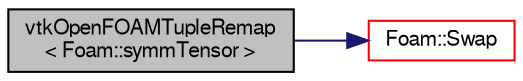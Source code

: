 digraph "vtkOpenFOAMTupleRemap&lt; Foam::symmTensor &gt;"
{
  bgcolor="transparent";
  edge [fontname="FreeSans",fontsize="10",labelfontname="FreeSans",labelfontsize="10"];
  node [fontname="FreeSans",fontsize="10",shape=record];
  rankdir="LR";
  Node4 [label="vtkOpenFOAMTupleRemap\l\< Foam::symmTensor \>",height=0.2,width=0.4,color="black", fillcolor="grey75", style="filled", fontcolor="black"];
  Node4 -> Node5 [color="midnightblue",fontsize="10",style="solid",fontname="FreeSans"];
  Node5 [label="Foam::Swap",height=0.2,width=0.4,color="red",URL="$a21124.html#ac6e6a40a7bda559df02d5ab6cc6f7e00"];
}
